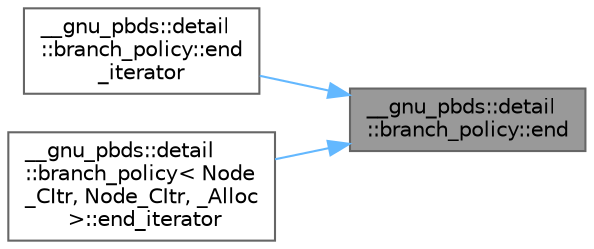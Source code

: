 digraph "__gnu_pbds::detail::branch_policy::end"
{
 // LATEX_PDF_SIZE
  bgcolor="transparent";
  edge [fontname=Helvetica,fontsize=10,labelfontname=Helvetica,labelfontsize=10];
  node [fontname=Helvetica,fontsize=10,shape=box,height=0.2,width=0.4];
  rankdir="RL";
  Node1 [id="Node000001",label="__gnu_pbds::detail\l::branch_policy::end",height=0.2,width=0.4,color="gray40", fillcolor="grey60", style="filled", fontcolor="black",tooltip=" "];
  Node1 -> Node2 [id="edge5_Node000001_Node000002",dir="back",color="steelblue1",style="solid",tooltip=" "];
  Node2 [id="Node000002",label="__gnu_pbds::detail\l::branch_policy::end\l_iterator",height=0.2,width=0.4,color="grey40", fillcolor="white", style="filled",URL="$struct____gnu__pbds_1_1detail_1_1branch__policy.html#a30f8955efaad86ebc0b2c1d8f28b27d3",tooltip=" "];
  Node1 -> Node3 [id="edge6_Node000001_Node000003",dir="back",color="steelblue1",style="solid",tooltip=" "];
  Node3 [id="Node000003",label="__gnu_pbds::detail\l::branch_policy\< Node\l_CItr, Node_CItr, _Alloc\l \>::end_iterator",height=0.2,width=0.4,color="grey40", fillcolor="white", style="filled",URL="$struct____gnu__pbds_1_1detail_1_1branch__policy_3_01_node___c_itr_00_01_node___c_itr_00_01___alloc_01_4.html#adb0f9527d9ec5116091f2f614a919d5d",tooltip=" "];
}
